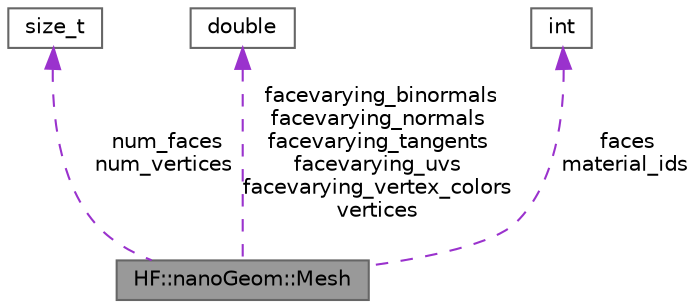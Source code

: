 digraph "HF::nanoGeom::Mesh"
{
 // LATEX_PDF_SIZE
  bgcolor="transparent";
  edge [fontname=Helvetica,fontsize=10,labelfontname=Helvetica,labelfontsize=10];
  node [fontname=Helvetica,fontsize=10,shape=box,height=0.2,width=0.4];
  Node1 [label="HF::nanoGeom::Mesh",height=0.2,width=0.4,color="gray40", fillcolor="grey60", style="filled", fontcolor="black",tooltip=" "];
  Node2 -> Node1 [dir="back",color="darkorchid3",style="dashed",label=" num_faces\nnum_vertices" ];
  Node2 [label="size_t",height=0.2,width=0.4,color="gray40", fillcolor="white", style="filled",tooltip=" "];
  Node3 -> Node1 [dir="back",color="darkorchid3",style="dashed",label=" facevarying_binormals\nfacevarying_normals\nfacevarying_tangents\nfacevarying_uvs\nfacevarying_vertex_colors\nvertices" ];
  Node3 [label="double",height=0.2,width=0.4,color="gray40", fillcolor="white", style="filled",URL="$a00001.html#a02139",tooltip=" "];
  Node4 -> Node1 [dir="back",color="darkorchid3",style="dashed",label=" faces\nmaterial_ids" ];
  Node4 [label="int",height=0.2,width=0.4,color="gray40", fillcolor="white", style="filled",tooltip=" "];
}

